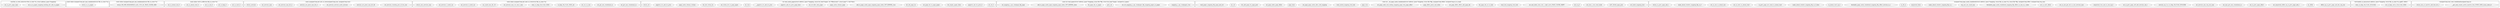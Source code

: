 digraph readahead_c{
	subgraph cluster_file_ra_state_init{
		label="void file_ra_state_init(struct file_ra_state *ra, struct address_space *mapping)";
		set_ra_ra_pages_mapping_backing_dev_info_ra_pages[label="set_ra_ra_pages_mapping_backing_dev_info_ra_pages"];
		set_ra_prev_page_neg1[label="set_ra_prev_page_neg1"];
	}

	subgraph cluster_get_max_readahead{
		label="static inline unsigned long get_max_readahead(struct file_ra_state *ra)";
		return_ra_ra_pages[label="return_ra_ra_pages"];
	}

	subgraph cluster_get_min_readahead{
		label="static inline unsigned long get_min_readahead(struct file_ra_state *ra)";
		return_VM_MIN_READAHEAD_multi_1024_div_PAGE_CACHE_SIZE[label="return_VM_MIN_READAHEAD_multi_1024_div_PAGE_CACHE_SIZE"];
	}

	subgraph cluster_ra_off{
		label="static inline void ra_off(struct file_ra_state *ra)";
		set_ra_start_0[label="set_ra_start_0"];
		set_ra_flags_0[label="set_ra_flags_0"];
		set_ra_size_0[label="set_ra_size_0"];
		set_ra_ahead_start_0[label="set_ra_ahead_start_0"];
		set_ra_ahead_size_0[label="set_ra_ahead_size_0"];
	}

	subgraph cluster_get_init_ra_size{
		label="static unsigned long get_init_ra_size(unsigned long size, unsigned long max)";
		set_newsize_roundup_pow_of_two_size[label="set_newsize_roundup_pow_of_two_size"];
		newsize_not_great_max_div_64[label="newsize_not_great_max_div_64"];
		set_newsize_newsize_multi_newsize[label="set_newsize_newsize_multi_newsize"];
		newsize_not_great_max_div_4[label="newsize_not_great_max_div_4"];
		set_newsize_max_div_4[label="set_newsize_max_div_4"];
		set_newsize_max[label="set_newsize_max"];
		return_newsize[label="return_newsize"];
	}

	subgraph cluster_get_next_ra_size{
		label="static inline unsigned long get_next_ra_size(struct file_ra_state *ra)";
		set_get_max_readahead_ra[label="set_get_max_readahead_ra"];
		set_get_min_readahead_ra[label="set_get_min_readahead_ra"];
		set_cur_ra_size[label="set_cur_ra_size"];
		ra_flags_RA_FLAG_MISS_set[label="ra_flags_RA_FLAG_MISS_set"];
		clear_ra_flags_RA_FLAG_MISS[label="clear_ra_flags_RA_FLAG_MISS"];
		set_newsize_max_cur_sub_2_min[label="set_newsize_max_cur_sub_2_min"];
		cur_small_max_div_16[label="cur_small_max_div_16"];
		set_newsize_4_multi_cur[label="set_newsize_4_multi_cur"];
		set_newsize_2_multi_cur[label="set_newsize_2_multi_cur"];
		return_min_newsize_max[label="return_min_newsize_max"];
	}

	subgraph cluster_read_cache_pages{
		label="int read_cache_pages(struct address_space *mapping, struct list_head *pages, int (*filler)(void *, struct page *), void *data)";
		set_ret_0[label="set_ret_0"];
		pagevec_init_lru_pvec_0[label="pagevec_init_lru_pvec_0"];
		list_empty_pages_false[label="list_empty_pages_false"];
		set_page_list_to_page_pages[label="set_page_list_to_page_pages"];
		list_del_page_lru[label="list_del_page_lru"];
		add_to_page_cache_page_mapping_page_index_GFP_KERNEL_true[label="add_to_page_cache_page_mapping_page_index_GFP_KERNEL_true"];
		page_cache_release_page[label="page_cache_release_page"];
		set_ret_filler_data_page[label="set_ret_filler_data_page"];
		pagevec_add_lru_pvec_page_false[label="pagevec_add_lru_pvec_page_false"];
		__pagevec_lru_add_lru_pvec[label="__pagevec_lru_add_lru_pvec"];
		ret_true[label="ret_true"];
		list_empty_pages_false[label="list_empty_pages_false"];
		set_victim_list_to_page_pages[label="set_victim_list_to_page_pages"];
		list_del_victim_lru[label="list_del_victim_lru"];
		page_cache_release_victime[label="page_cache_release_victime"];
		pagevec_lru_add_lru_pvec[label="pagevec_lru_add_lru_pvec"];
		return_ret[label="return_ret"];
	}

	subgraph cluster_read_pages{
		label="static int read_pages(struct address_space *mapping, struct file *filp, struct list_head *pages, unsigned nr_pages)";
		mapping_a_ops_readpages_true[label="mapping_a_ops_readpages_true"];
		set_ret_mapping_a_ops_readpages_filp_mapping_pages_nr_pages[label="set_ret_mapping_a_ops_readpages_filp_mapping_pages_nr_pages"];
		goto_out[label="goto_out"];
		pagevec_init_lru_pvec_0[label="pagevec_init_lru_pvec_0"];
		for_page_idx_nr_pages[label="for_page_idx_nr_pages"];
		set_page_list_to_page_pages[label="set_page_list_to_page_pages"];
		list_del_page_lru[label="list_del_page_lru"];
		add_to_page_cache_page_mapping_page_index_GFP_KERNEL_false[label="add_to_page_cache_page_mapping_page_index_GFP_KERNEL_false"];
		set_mapping_a_ops_readpage_filp_page[label="set_mapping_a_ops_readpage_filp_page"];
		pagevec_add_lru_pvec_page_false[label="pagevec_add_lru_pvec_page_false"];
		__pagevec_lru_add_lru_pvec[label="__pagevec_lru_add_lru_pvec"];
		page_cache_release_page[label="page_cache_release_page"];
		pagevec_lru_add_lru_pvec[label="pagevec_lru_add_lru_pvec"];
		return_ret[label="return_ret"];
	}

	subgraph cluster___do_page_cache_readahead{
		label="static int __do_page_cache_readahead(struct address_space *mapping, struct file *filp, unsigned long offset, unsigned long nr_to_read)";
		set_inode_mapping_host[label="set_inode_mapping_host"];
		LIST_HEAD_page_pool[label="LIST_HEAD_page_pool"];
		set_isize_i_size_read_inode[label="set_isize_i_size_read_inode"];
		isize_eq_0[label="isize_eq_0"];
		goto_out[label="goto_out"];
		set_end_index_isize_sub_1_right_move_PAGE_CACHE_SHIFT[label="set_end_index_isize_sub_1_right_move_PAGE_CACHE_SHIFT"];
		read_lock_mapping_tree_lock[label="read_lock_mapping_tree_lock"];
		for_page_idx_nr_to_read[label="for_page_idx_nr_to_read"];
		set_page_offset_offset_add_page_idx[label="set_page_offset_offset_add_page_idx"];
		page_offset_great_end_index[label="page_offset_great_end_index"];
		set_page_radix_tree_lookup_mapping_page_tree_page_offset[label="set_page_radix_tree_lookup_mapping_page_tree_page_offset"];
		page_true[label="page_true"];
		read_unlock_mapping_tree_lock[label="read_unlock_mapping_tree_lock"];
		set_page_page_cache_alloc_cold_mapping[label="set_page_page_cache_alloc_cold_mapping"];
		read_lock_mapping_tree_lock[label="read_lock_mapping_tree_lock"];
		page_false[label="page_false"];
		set_page_index_page_offset[label="set_page_index_page_offset"];
		list_add_page_lru_page_pool[label="list_add_page_lru_page_pool"];
		inc_ret[label="inc_ret"];
		read_unlock_mapping_tree_lock[label="read_unlock_mapping_tree_lock"];
		ret_true[label="ret_true"];
		read_pages_mapping_filp_page_pool_ret[label="read_pages_mapping_filp_page_pool_ret"];
		return_ret[label="return_ret"];
	}

	subgraph cluster_page_cache_readahead{
		label="unsigned long page_cache_readahead(struct address_space *mapping, struct file_ra_state *ra, struct file *filp, unsigned long offset, unsigned long req_size)";
		offset_eq_ra_prev_page_and_dec_req_size[label="offset_eq_ra_prev_page_and_dec_req_size"];
		inc_offset[label="inc_offset"];
		set_sequentail_offset_eq_ra_prev_page_add_1[label="set_sequentail_offset_eq_ra_prev_page_add_1"];
		set_ra_prev_page_offset[label="set_ra_prev_page_offset"];
		set_max_get_max_readahead_ra[label="set_max_get_max_readahead_ra"];
		set_newsize_min_req_size_max[label="set_newsize_min_req_size_max"];
		newsize_eq_0_or_ra_flags_RA_FLAG_INCACHE[label="newsize_eq_0_or_ra_flags_RA_FLAG_INCACHE"];
		goto_out[label="goto_out"];
		set_ra_prev_page_self_add_newsize_sub_1[label="set_ra_prev_page_self_add_newsize_sub_1"];
		sequentail_true_and_ra_size_eq_0[label="sequentail_true_and_ra_size_eq_0"];
		set_ra_size_get_init_ra_size_newsize_max[label="set_ra_size_get_init_ra_size_newsize_max"];
		set_ra_start_offset[label="set_ra_start_offset"];
		blockable_page_cache_readahead_mapping_filp_offset_ra_size_ra_1_false[label="blockable_page_cache_readahead_mapping_filp_offset_ra_size_ra_1_false"];
		goto_out[label="goto_out"];
		req_size_not_small_max[label="req_size_not_small_max"];
		make_ahead_window_mapping_filp_ra_1[label="make_ahead_window_mapping_filp_ra_1"];
		goto_out[label="goto_out"];
		sequentail_false[label="sequentail_false"];
		ra_off_ra[label="ra_off_ra"];
		blockable_page_cache_readahead_mapping_filp_offset_newsize_ra_1[label="blockable_page_cache_readahead_mapping_filp_offset_newsize_ra_1"];
		goto_out[label="goto_out"];
		ra_ahead_start_eq_0[label="ra_ahead_start_eq_0"];
		make_ahead_window_mapping_filp_ra_0_false[label="make_ahead_window_mapping_filp_ra_0_false"];
		goto_out[label="goto_out"];
		ra_prev_page_not_small_ra_ahead_start[label="ra_prev_page_not_small_ra_ahead_start"];
		set_ra_start_ra_ahead_start[label="set_ra_start_ra_ahead_start"];
		set_ra_size_ra_ahead_size[label="set_ra_size_ra_ahead_size"];
		make_ahead_window_mapping_filp_ra_0[label="make_ahead_window_mapping_filp_ra_0"];
		return_ra_prev_page_add_1[label="return_ra_prev_page_add_1"];
	}

	subgraph cluster_handle_ra_miss{
		label="void handle_ra_miss(struct address_space *mapping, struct file_ra_state *ra, pgoff_t offset)";
		set_ra_flags_self_or_RA_FLAG_MISS[label="set_ra_flags_self_or_RA_FLAG_MISS"];
		clear_ra_flags_RA_FLAG_INCACHE[label="clear_ra_flags_RA_FLAG_INCACHE"];
	}

	subgraph cluster_max_sane_readahead{
		label="unsigned long max_sane_readahead(unsigned long nr)";
		__get_zone_counts_active_inactive_free_NODE_DATA_numa_node_id[label="__get_zone_counts_active_inactive_free_NODE_DATA_numa_node_id"];
		return_min_nr_inactive_add_free_div_2[label="return_min_nr_inactive_add_free_div_2"];
	}
}
